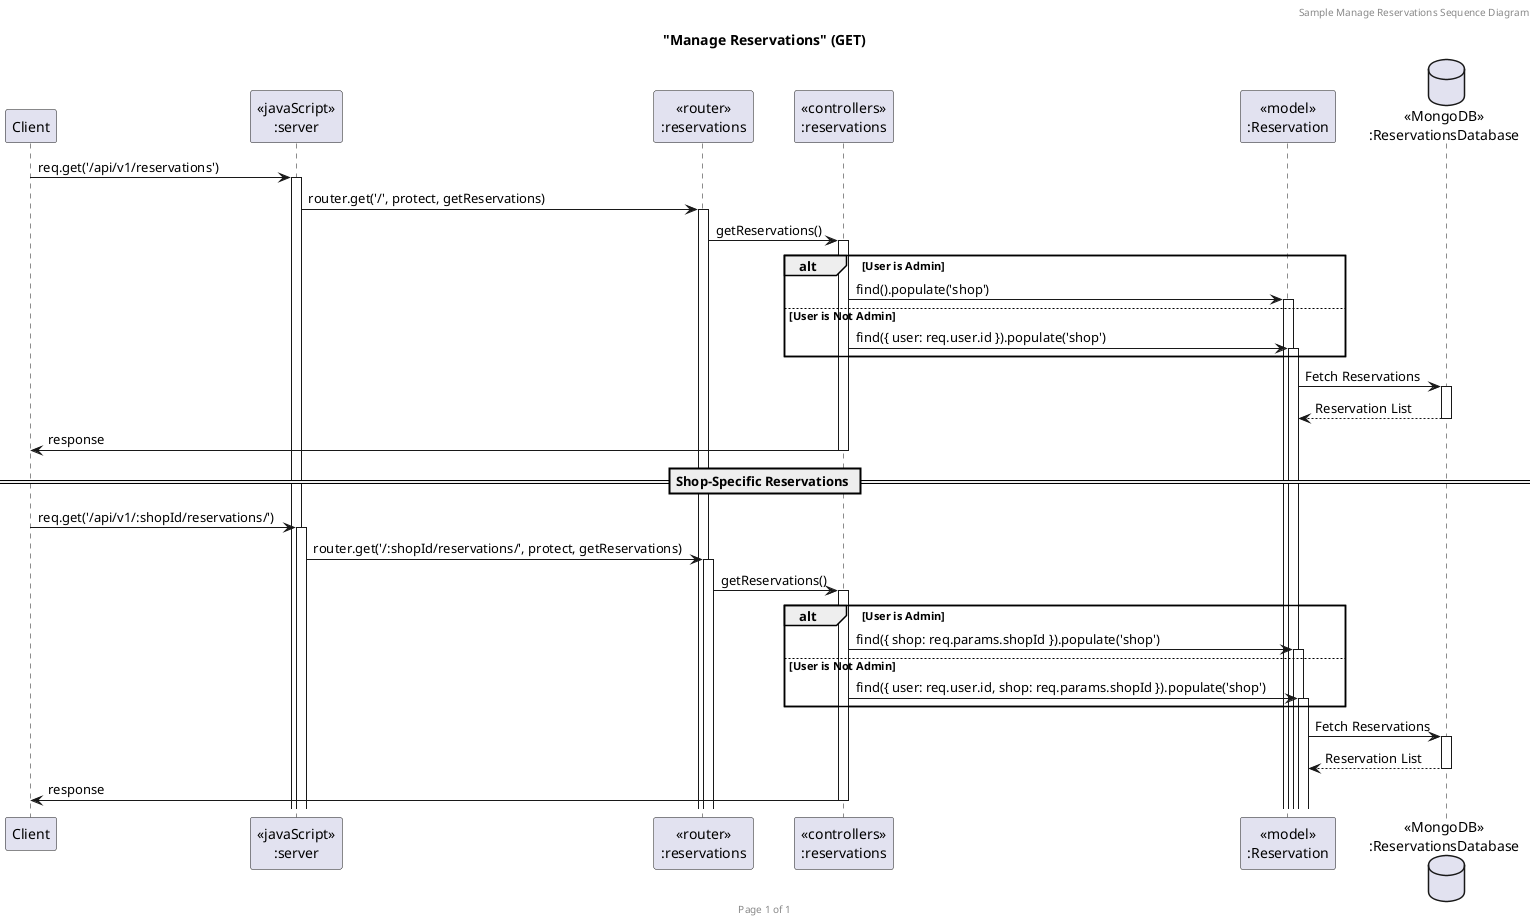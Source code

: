 @startuml Manage Reservations (GET)

header Sample Manage Reservations Sequence Diagram
footer Page %page% of %lastpage%
title "Manage Reservations" (GET)

participant "Client" as client
participant "<<javaScript>>\n:server" as server
participant "<<router>>\n:reservations" as routerReservations
participant "<<controllers>>\n:reservations" as controllersReservations
participant "<<model>>\n:Reservation" as modelReservation
database "<<MongoDB>>\n:ReservationsDatabase" as ReservationsDatabase

client->server ++: req.get('/api/v1/reservations')
server->routerReservations ++: router.get('/', protect, getReservations)
routerReservations -> controllersReservations ++: getReservations()

alt User is Admin
  controllersReservations->modelReservation ++: find().populate('shop')
else User is Not Admin
  controllersReservations->modelReservation ++: find({ user: req.user.id }).populate('shop')
end alt

modelReservation -> ReservationsDatabase ++: Fetch Reservations
ReservationsDatabase --> modelReservation --: Reservation List
controllersReservations->client --: response

== Shop-Specific Reservations ==

client->server ++: req.get('/api/v1/:shopId/reservations/')
server->routerReservations ++: router.get('/:shopId/reservations/', protect, getReservations)
routerReservations -> controllersReservations ++: getReservations()

alt User is Admin
  controllersReservations->modelReservation ++: find({ shop: req.params.shopId }).populate('shop')
else User is Not Admin
  controllersReservations->modelReservation ++: find({ user: req.user.id, shop: req.params.shopId }).populate('shop')
end alt

modelReservation -> ReservationsDatabase ++: Fetch Reservations
ReservationsDatabase --> modelReservation --: Reservation List
controllersReservations->client --: response

@enduml